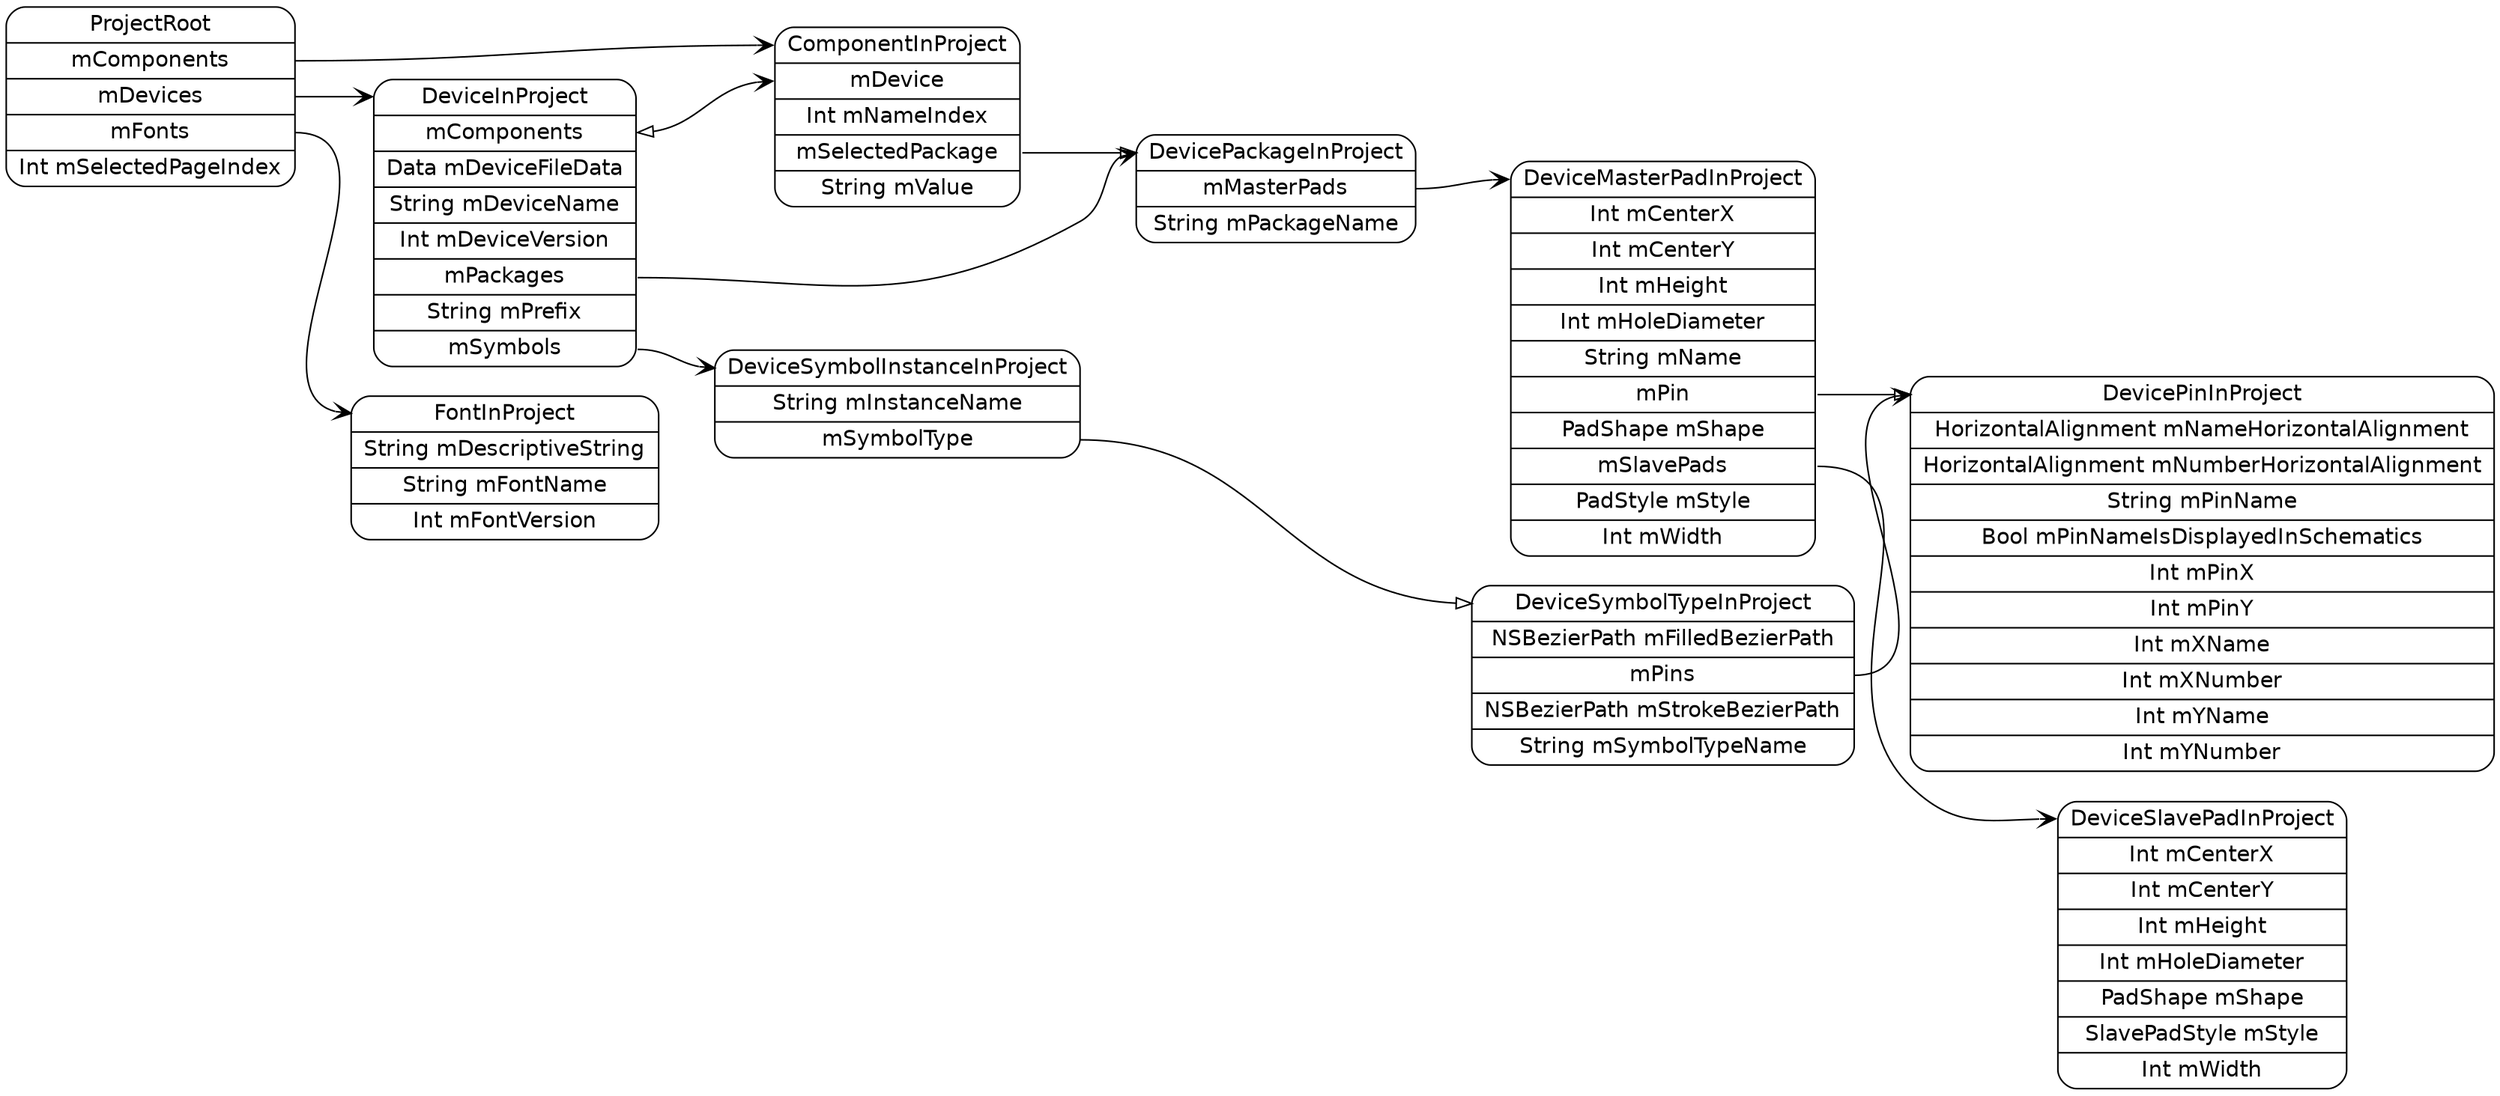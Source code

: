 digraph G {
  rankdir=LR ;
  node [shape=record fontname=helvetica style=rounded] ;
  ProjectRoot[label="<ProjectRoot>ProjectRoot|<mComponents>mComponents|<mDevices>mDevices|<mFonts>mFonts|Int mSelectedPageIndex"] ;
  FontInProject[label="<FontInProject>FontInProject|String mDescriptiveString|String mFontName|Int mFontVersion"] ;
  DeviceInProject[label="<DeviceInProject>DeviceInProject|<mComponents>mComponents|Data mDeviceFileData|String mDeviceName|Int mDeviceVersion|<mPackages>mPackages|String mPrefix|<mSymbols>mSymbols"] ;
  DeviceSymbolInstanceInProject[label="<DeviceSymbolInstanceInProject>DeviceSymbolInstanceInProject|String mInstanceName|<mSymbolType>mSymbolType"] ;
  DeviceSymbolTypeInProject[label="<DeviceSymbolTypeInProject>DeviceSymbolTypeInProject|NSBezierPath mFilledBezierPath|<mPins>mPins|NSBezierPath mStrokeBezierPath|String mSymbolTypeName"] ;
  DevicePinInProject[label="<DevicePinInProject>DevicePinInProject|HorizontalAlignment mNameHorizontalAlignment|HorizontalAlignment mNumberHorizontalAlignment|String mPinName|Bool mPinNameIsDisplayedInSchematics|Int mPinX|Int mPinY|Int mXName|Int mXNumber|Int mYName|Int mYNumber"] ;
  DevicePackageInProject[label="<DevicePackageInProject>DevicePackageInProject|<mMasterPads>mMasterPads|String mPackageName"] ;
  DeviceMasterPadInProject[label="<DeviceMasterPadInProject>DeviceMasterPadInProject|Int mCenterX|Int mCenterY|Int mHeight|Int mHoleDiameter|String mName|<mPin>mPin|PadShape mShape|<mSlavePads>mSlavePads|PadStyle mStyle|Int mWidth"] ;
  DeviceSlavePadInProject[label="<DeviceSlavePadInProject>DeviceSlavePadInProject|Int mCenterX|Int mCenterY|Int mHeight|Int mHoleDiameter|PadShape mShape|SlavePadStyle mStyle|Int mWidth"] ;
  ComponentInProject[label="<ComponentInProject>ComponentInProject|<mDevice>mDevice|Int mNameIndex|<mSelectedPackage>mSelectedPackage|String mValue"] ;
  ProjectRoot:mComponents -> ComponentInProject:ComponentInProject [dir=both arrowtail=none arrowhead=vee] ;
  ProjectRoot:mDevices -> DeviceInProject:DeviceInProject [dir=both arrowtail=none arrowhead=vee] ;
  ProjectRoot:mFonts -> FontInProject:FontInProject [dir=both arrowtail=none arrowhead=vee] ;
  DeviceInProject:mComponents -> ComponentInProject:mDevice [dir=both arrowtail=onormal arrowhead=vee] ;
  DeviceInProject:mPackages -> DevicePackageInProject:DevicePackageInProject [dir=both arrowtail=none arrowhead=vee] ;
  DeviceInProject:mSymbols -> DeviceSymbolInstanceInProject:DeviceSymbolInstanceInProject [dir=both arrowtail=none arrowhead=vee] ;
  DeviceSymbolInstanceInProject:mSymbolType -> DeviceSymbolTypeInProject:DeviceSymbolTypeInProject [dir=both arrowtail=none arrowhead=onormal] ;
  DeviceSymbolTypeInProject:mPins -> DevicePinInProject:DevicePinInProject [dir=both arrowtail=none arrowhead=vee] ;
  DevicePackageInProject:mMasterPads -> DeviceMasterPadInProject:DeviceMasterPadInProject [dir=both arrowtail=none arrowhead=vee] ;
  DeviceMasterPadInProject:mPin -> DevicePinInProject:DevicePinInProject [dir=both arrowtail=none arrowhead=onormal] ;
  DeviceMasterPadInProject:mSlavePads -> DeviceSlavePadInProject:DeviceSlavePadInProject [dir=both arrowtail=none arrowhead=vee] ;
  ComponentInProject:mSelectedPackage -> DevicePackageInProject:DevicePackageInProject [dir=both arrowtail=none arrowhead=onormal] ;
}
